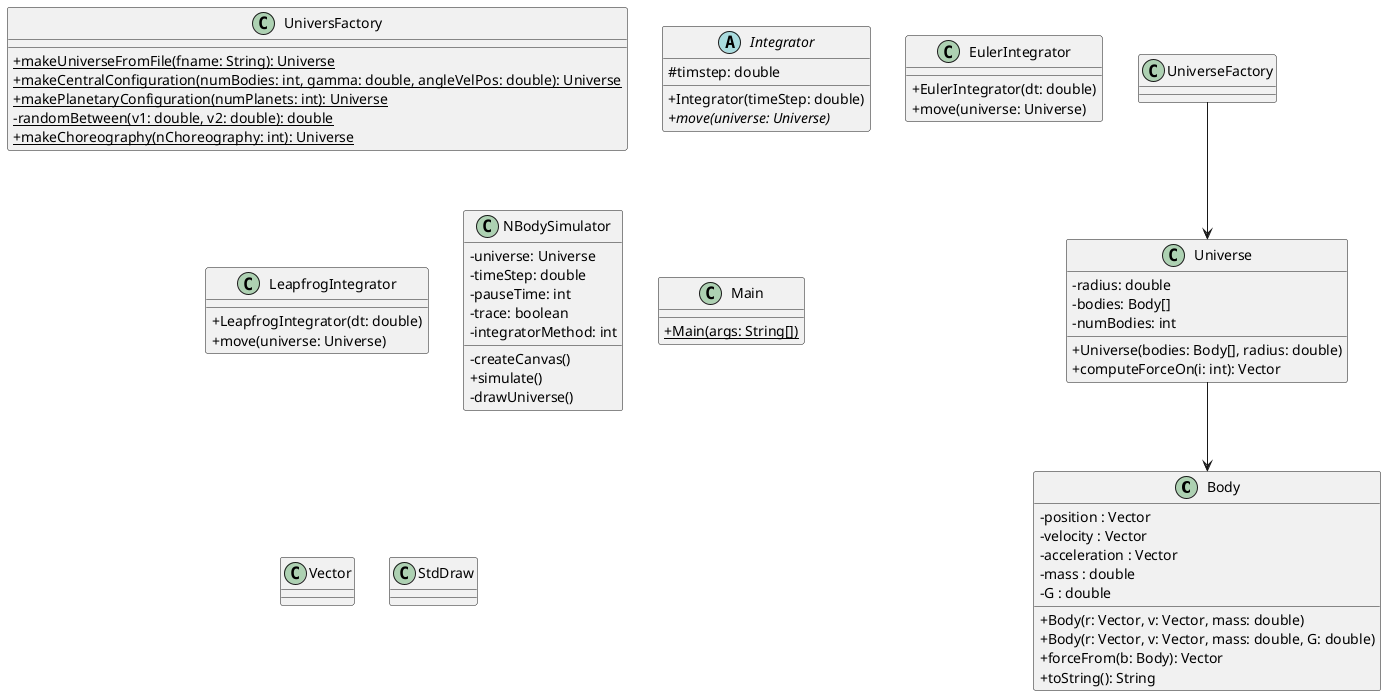 @startuml "n-Body"
skinparam classAttributeIconSize 0
class Body 
{
    -position : Vector
    -velocity : Vector
    -acceleration : Vector
    -mass : double
    -G : double
    
    +Body(r: Vector, v: Vector, mass: double)
    +Body(r: Vector, v: Vector, mass: double, G: double)
    +forceFrom(b: Body): Vector
    +toString(): String
}

class Universe 
{
    -radius: double
    -bodies: Body[]
    -numBodies: int
    
    +Universe(bodies: Body[], radius: double)
    +computeForceOn(i: int): Vector
}

class UniversFactory 
{
    +{static}makeUniverseFromFile(fname: String): Universe
    +{static}makeCentralConfiguration(numBodies: int, gamma: double, angleVelPos: double): Universe
    +{static}makePlanetaryConfiguration(numPlanets: int): Universe
    -{static}randomBetween(v1: double, v2: double): double
    +{static}makeChoreography(nChoreography: int): Universe
}
abstract Integrator 
{
    #timstep: double
    
    +Integrator(timeStep: double)
    +{abstract}move(universe: Universe)
}
class EulerIntegrator 
{
    +EulerIntegrator(dt: double)
    +move(universe: Universe)
}
class LeapfrogIntegrator
{
    +LeapfrogIntegrator(dt: double)
    +move(universe: Universe)
}

class NBodySimulator
{
    -universe: Universe
    -timeStep: double
    -pauseTime: int
    -trace: boolean
    -integratorMethod: int
    
    -createCanvas()
    +simulate()
    -drawUniverse()
    
}
class Main
{
    +{static}Main(args: String[])
}

class Vector {}

class StdDraw {}

Universe --> Body
UniverseFactory --> Universe
@enduml
